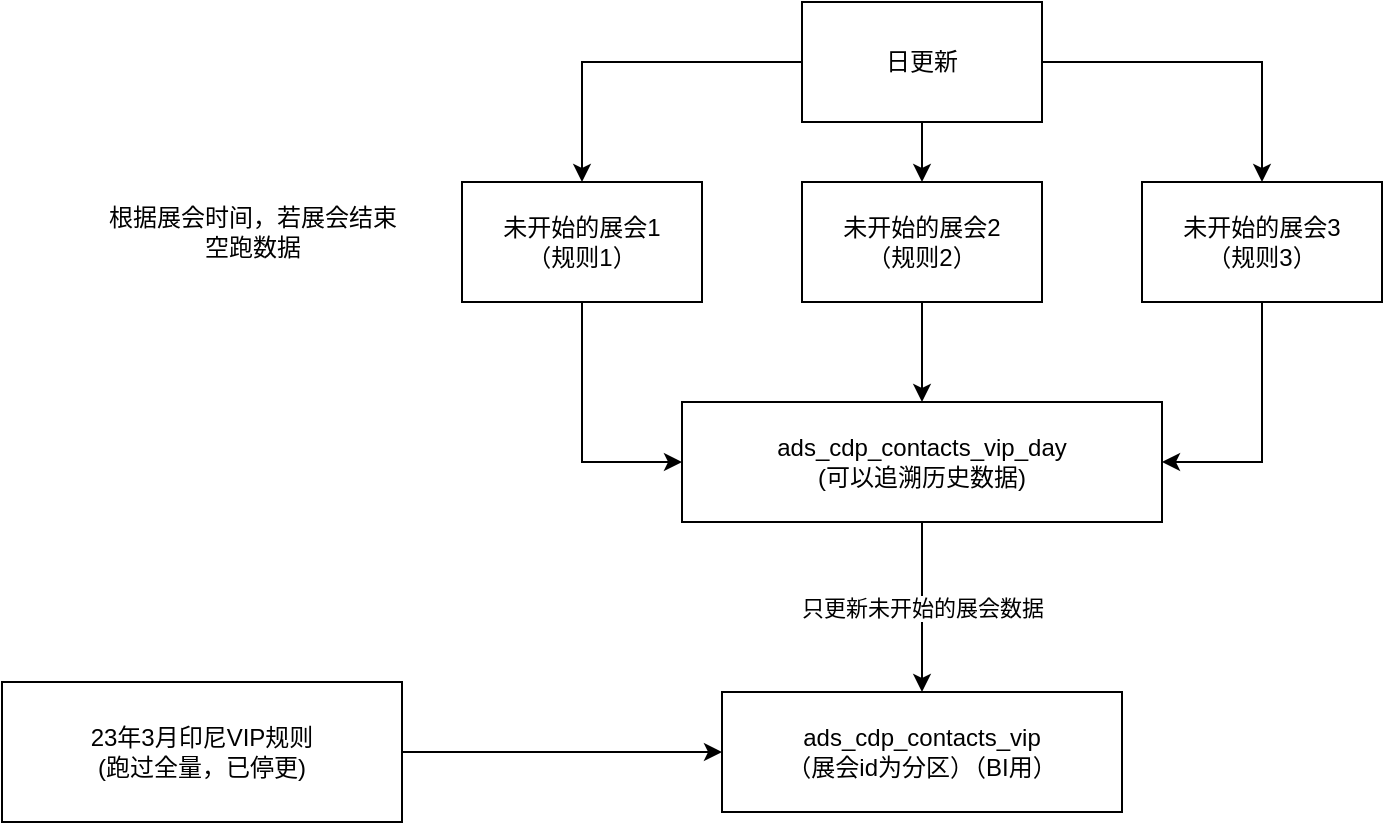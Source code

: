 <mxfile version="20.8.20" type="github">
  <diagram name="第 1 页" id="gtEWl72kHlS4sHUur0SS">
    <mxGraphModel dx="1434" dy="796" grid="1" gridSize="10" guides="1" tooltips="1" connect="1" arrows="1" fold="1" page="1" pageScale="1" pageWidth="827" pageHeight="1169" math="0" shadow="0">
      <root>
        <mxCell id="0" />
        <mxCell id="1" parent="0" />
        <mxCell id="F8DNK58dxu0QSvrAJN97-1" value="ads_cdp_contacts_vip&lt;br&gt;（展会id为分区）（BI用）" style="rounded=0;whiteSpace=wrap;html=1;" vertex="1" parent="1">
          <mxGeometry x="470" y="395" width="200" height="60" as="geometry" />
        </mxCell>
        <mxCell id="F8DNK58dxu0QSvrAJN97-9" style="edgeStyle=orthogonalEdgeStyle;rounded=0;orthogonalLoop=1;jettySize=auto;html=1;entryX=0;entryY=0.5;entryDx=0;entryDy=0;" edge="1" parent="1" source="F8DNK58dxu0QSvrAJN97-8" target="F8DNK58dxu0QSvrAJN97-1">
          <mxGeometry relative="1" as="geometry" />
        </mxCell>
        <mxCell id="F8DNK58dxu0QSvrAJN97-8" value="23年3月印尼VIP规则&lt;br&gt;(跑过全量，已停更)" style="rounded=0;whiteSpace=wrap;html=1;" vertex="1" parent="1">
          <mxGeometry x="110" y="390" width="200" height="70" as="geometry" />
        </mxCell>
        <mxCell id="F8DNK58dxu0QSvrAJN97-26" style="edgeStyle=orthogonalEdgeStyle;rounded=0;orthogonalLoop=1;jettySize=auto;html=1;entryX=0;entryY=0.5;entryDx=0;entryDy=0;" edge="1" parent="1" source="F8DNK58dxu0QSvrAJN97-10" target="F8DNK58dxu0QSvrAJN97-19">
          <mxGeometry relative="1" as="geometry" />
        </mxCell>
        <mxCell id="F8DNK58dxu0QSvrAJN97-10" value="未开始的展会1&lt;br&gt;（规则1）" style="rounded=0;whiteSpace=wrap;html=1;" vertex="1" parent="1">
          <mxGeometry x="340" y="140" width="120" height="60" as="geometry" />
        </mxCell>
        <mxCell id="F8DNK58dxu0QSvrAJN97-20" style="edgeStyle=orthogonalEdgeStyle;rounded=0;orthogonalLoop=1;jettySize=auto;html=1;entryX=0.5;entryY=0;entryDx=0;entryDy=0;" edge="1" parent="1" source="F8DNK58dxu0QSvrAJN97-11" target="F8DNK58dxu0QSvrAJN97-19">
          <mxGeometry relative="1" as="geometry" />
        </mxCell>
        <mxCell id="F8DNK58dxu0QSvrAJN97-11" value="未开始的展会2&lt;br&gt;（规则2）" style="rounded=0;whiteSpace=wrap;html=1;" vertex="1" parent="1">
          <mxGeometry x="510" y="140" width="120" height="60" as="geometry" />
        </mxCell>
        <mxCell id="F8DNK58dxu0QSvrAJN97-27" style="edgeStyle=orthogonalEdgeStyle;rounded=0;orthogonalLoop=1;jettySize=auto;html=1;entryX=1;entryY=0.5;entryDx=0;entryDy=0;" edge="1" parent="1" source="F8DNK58dxu0QSvrAJN97-12" target="F8DNK58dxu0QSvrAJN97-19">
          <mxGeometry relative="1" as="geometry" />
        </mxCell>
        <mxCell id="F8DNK58dxu0QSvrAJN97-12" value="未开始的展会3&lt;br&gt;（规则3）" style="rounded=0;whiteSpace=wrap;html=1;" vertex="1" parent="1">
          <mxGeometry x="680" y="140" width="120" height="60" as="geometry" />
        </mxCell>
        <mxCell id="F8DNK58dxu0QSvrAJN97-15" style="edgeStyle=orthogonalEdgeStyle;rounded=0;orthogonalLoop=1;jettySize=auto;html=1;entryX=0.5;entryY=0;entryDx=0;entryDy=0;" edge="1" parent="1" source="F8DNK58dxu0QSvrAJN97-13" target="F8DNK58dxu0QSvrAJN97-11">
          <mxGeometry relative="1" as="geometry" />
        </mxCell>
        <mxCell id="F8DNK58dxu0QSvrAJN97-18" style="edgeStyle=orthogonalEdgeStyle;rounded=0;orthogonalLoop=1;jettySize=auto;html=1;" edge="1" parent="1" source="F8DNK58dxu0QSvrAJN97-13" target="F8DNK58dxu0QSvrAJN97-12">
          <mxGeometry relative="1" as="geometry" />
        </mxCell>
        <mxCell id="F8DNK58dxu0QSvrAJN97-24" style="edgeStyle=orthogonalEdgeStyle;rounded=0;orthogonalLoop=1;jettySize=auto;html=1;entryX=0.5;entryY=0;entryDx=0;entryDy=0;" edge="1" parent="1" source="F8DNK58dxu0QSvrAJN97-13" target="F8DNK58dxu0QSvrAJN97-10">
          <mxGeometry relative="1" as="geometry" />
        </mxCell>
        <mxCell id="F8DNK58dxu0QSvrAJN97-13" value="日更新" style="rounded=0;whiteSpace=wrap;html=1;" vertex="1" parent="1">
          <mxGeometry x="510" y="50" width="120" height="60" as="geometry" />
        </mxCell>
        <mxCell id="F8DNK58dxu0QSvrAJN97-23" value="只更新未开始的展会数据" style="edgeStyle=orthogonalEdgeStyle;rounded=0;orthogonalLoop=1;jettySize=auto;html=1;entryX=0.5;entryY=0;entryDx=0;entryDy=0;" edge="1" parent="1" source="F8DNK58dxu0QSvrAJN97-19" target="F8DNK58dxu0QSvrAJN97-1">
          <mxGeometry relative="1" as="geometry" />
        </mxCell>
        <mxCell id="F8DNK58dxu0QSvrAJN97-19" value="ads_cdp_contacts_vip_day&lt;br&gt;(可以追溯历史数据)" style="rounded=0;whiteSpace=wrap;html=1;" vertex="1" parent="1">
          <mxGeometry x="450" y="250" width="240" height="60" as="geometry" />
        </mxCell>
        <mxCell id="F8DNK58dxu0QSvrAJN97-28" value="根据展会时间，若展会结束&lt;br&gt;空跑数据" style="text;html=1;align=center;verticalAlign=middle;resizable=0;points=[];autosize=1;strokeColor=none;fillColor=none;" vertex="1" parent="1">
          <mxGeometry x="150" y="145" width="170" height="40" as="geometry" />
        </mxCell>
      </root>
    </mxGraphModel>
  </diagram>
</mxfile>
